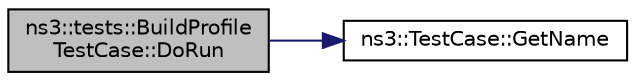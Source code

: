 digraph "ns3::tests::BuildProfileTestCase::DoRun"
{
 // LATEX_PDF_SIZE
  edge [fontname="Helvetica",fontsize="10",labelfontname="Helvetica",labelfontsize="10"];
  node [fontname="Helvetica",fontsize="10",shape=record];
  rankdir="LR";
  Node1 [label="ns3::tests::BuildProfile\lTestCase::DoRun",height=0.2,width=0.4,color="black", fillcolor="grey75", style="filled", fontcolor="black",tooltip="Implementation to actually run this TestCase."];
  Node1 -> Node2 [color="midnightblue",fontsize="10",style="solid",fontname="Helvetica"];
  Node2 [label="ns3::TestCase::GetName",height=0.2,width=0.4,color="black", fillcolor="white", style="filled",URL="$classns3_1_1_test_case.html#ae3b2b294f9104f53e66e5c27d34a5a98",tooltip=" "];
}

